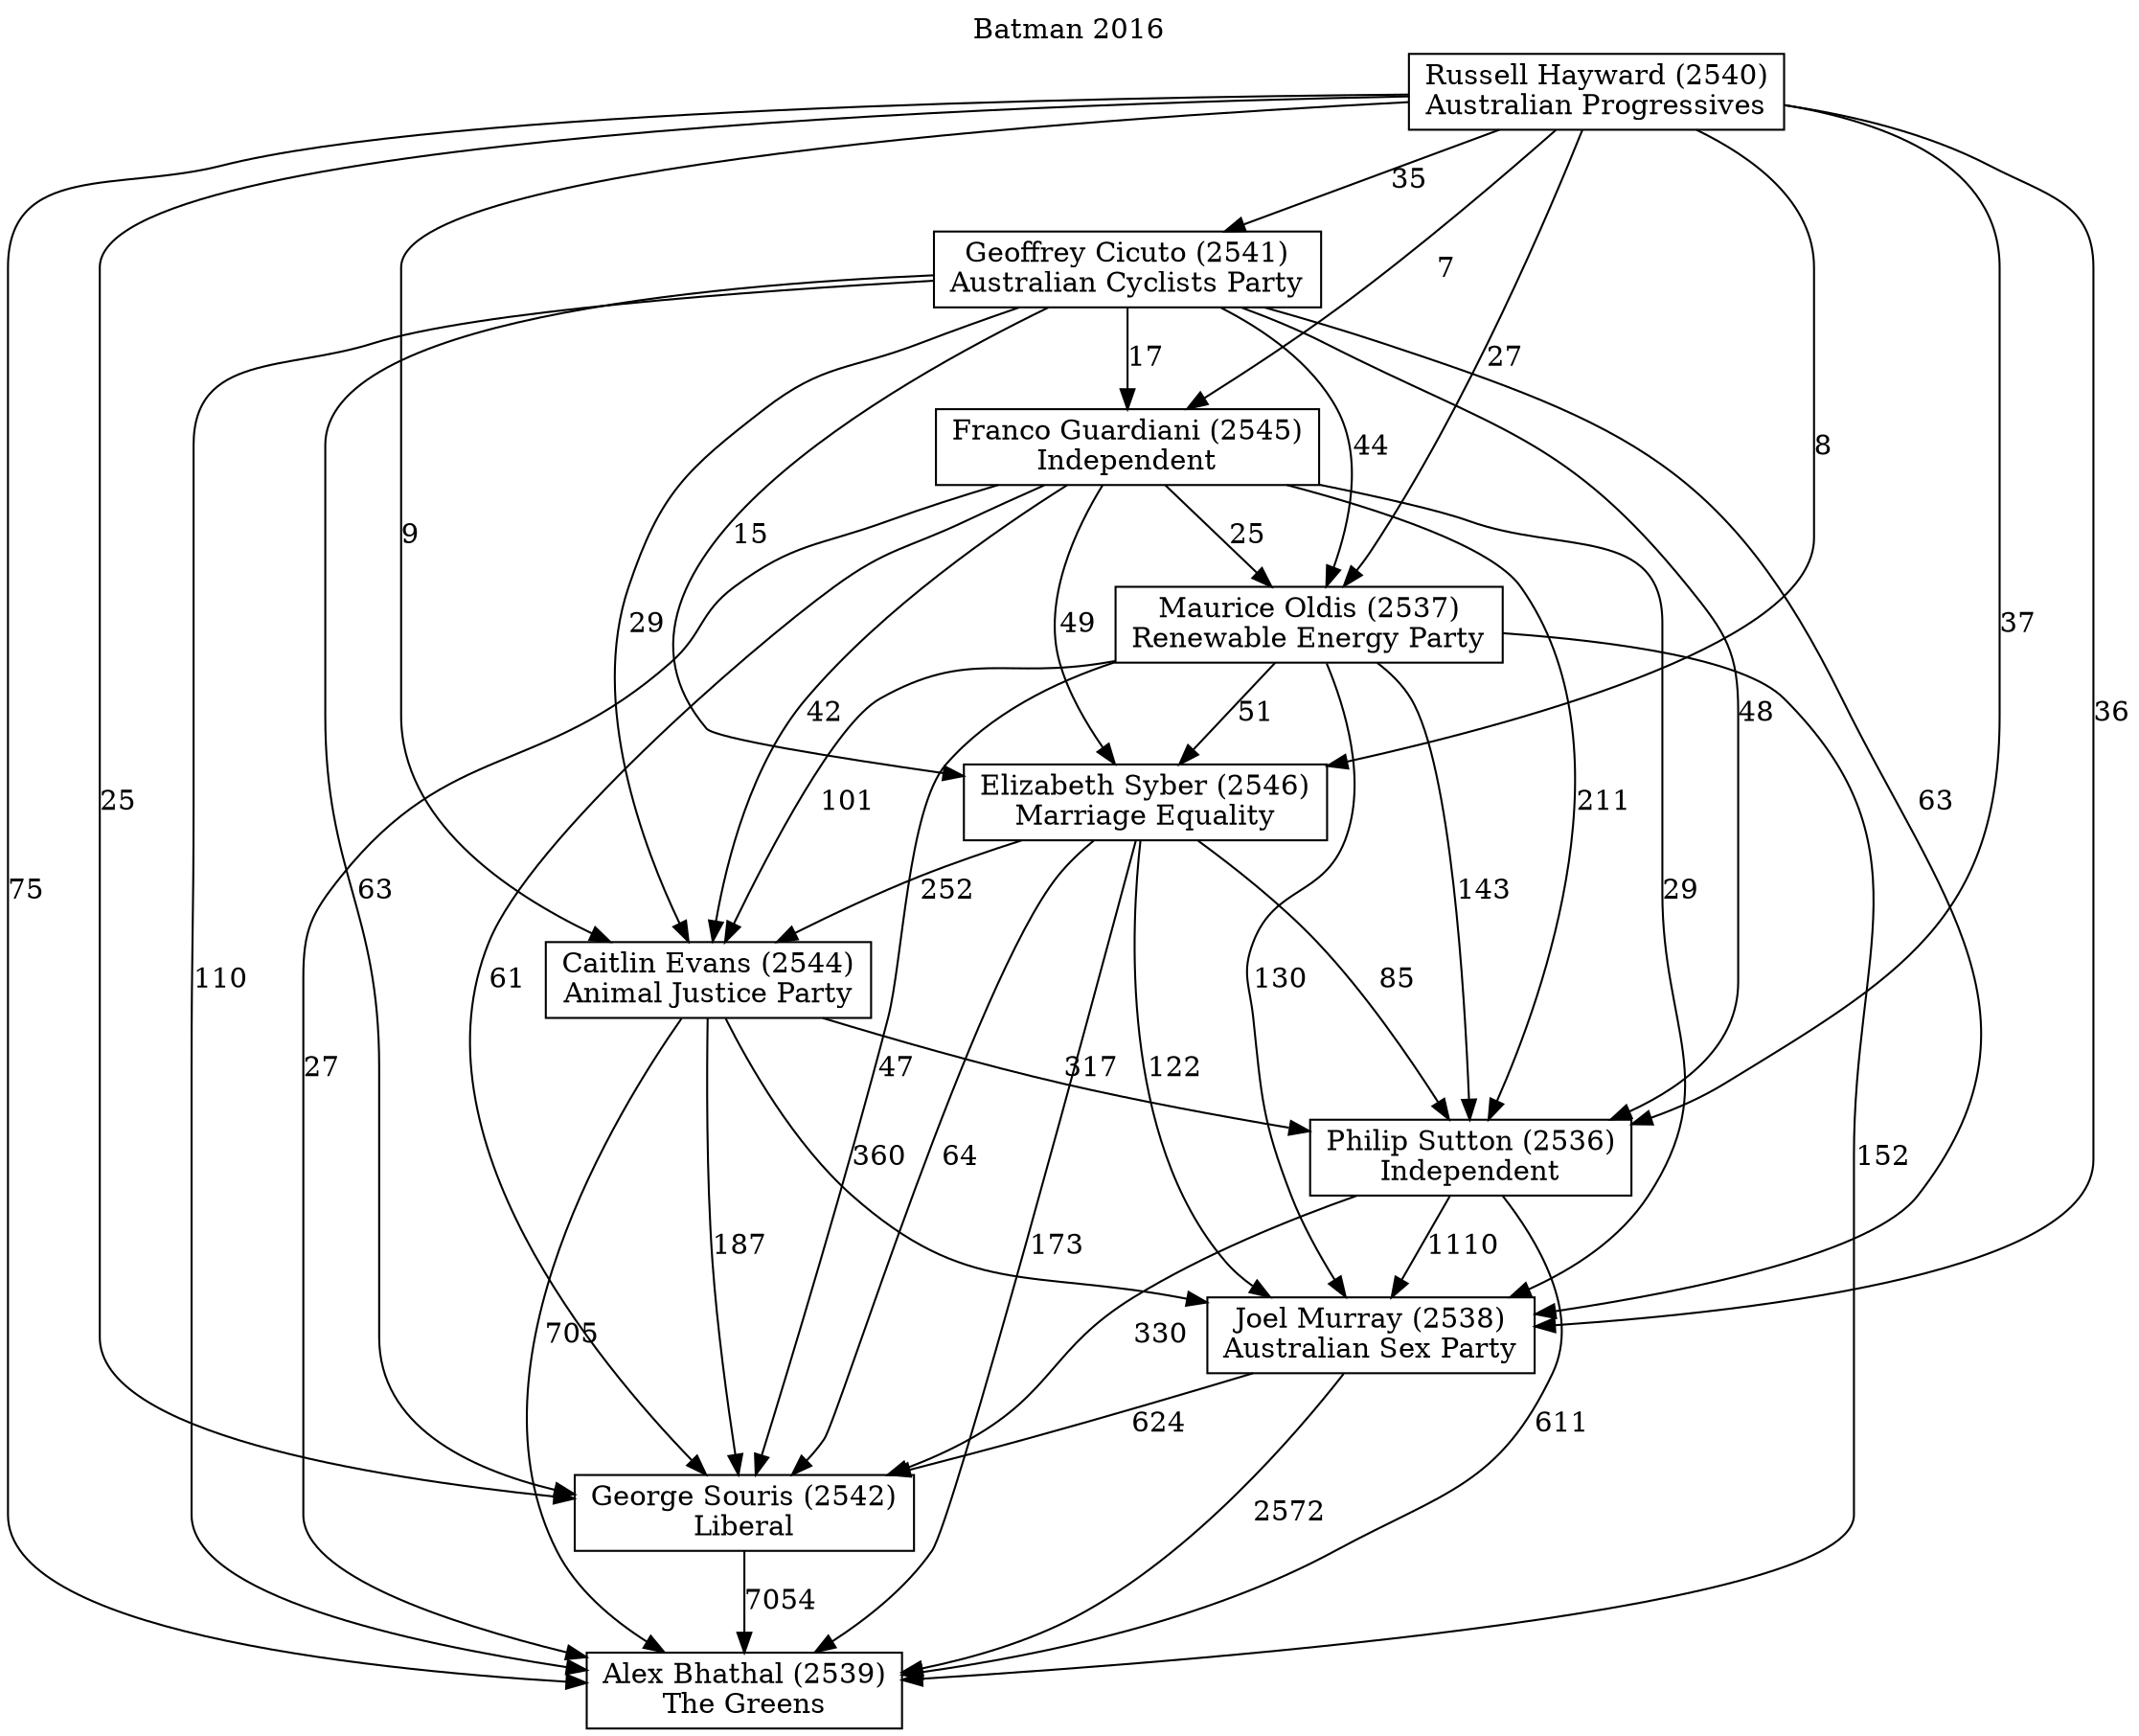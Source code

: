 // House preference flow
digraph "Alex Bhathal (2539)_Batman_2016" {
	graph [label="Batman 2016" labelloc=t mclimit=10]
	node [shape=box]
	"Geoffrey Cicuto (2541)" [label="Geoffrey Cicuto (2541)
Australian Cyclists Party"]
	"Alex Bhathal (2539)" [label="Alex Bhathal (2539)
The Greens"]
	"Joel Murray (2538)" [label="Joel Murray (2538)
Australian Sex Party"]
	"Elizabeth Syber (2546)" [label="Elizabeth Syber (2546)
Marriage Equality"]
	"George Souris (2542)" [label="George Souris (2542)
Liberal"]
	"Russell Hayward (2540)" [label="Russell Hayward (2540)
Australian Progressives"]
	"Caitlin Evans (2544)" [label="Caitlin Evans (2544)
Animal Justice Party"]
	"Franco Guardiani (2545)" [label="Franco Guardiani (2545)
Independent"]
	"Maurice Oldis (2537)" [label="Maurice Oldis (2537)
Renewable Energy Party"]
	"Philip Sutton (2536)" [label="Philip Sutton (2536)
Independent"]
	"Philip Sutton (2536)" -> "Alex Bhathal (2539)" [label=611]
	"Geoffrey Cicuto (2541)" -> "Philip Sutton (2536)" [label=48]
	"Franco Guardiani (2545)" -> "Maurice Oldis (2537)" [label=25]
	"Maurice Oldis (2537)" -> "Philip Sutton (2536)" [label=143]
	"Geoffrey Cicuto (2541)" -> "Maurice Oldis (2537)" [label=44]
	"Geoffrey Cicuto (2541)" -> "Alex Bhathal (2539)" [label=110]
	"Elizabeth Syber (2546)" -> "Caitlin Evans (2544)" [label=252]
	"Geoffrey Cicuto (2541)" -> "George Souris (2542)" [label=63]
	"Maurice Oldis (2537)" -> "Elizabeth Syber (2546)" [label=51]
	"George Souris (2542)" -> "Alex Bhathal (2539)" [label=7054]
	"Philip Sutton (2536)" -> "George Souris (2542)" [label=330]
	"Russell Hayward (2540)" -> "Joel Murray (2538)" [label=36]
	"Geoffrey Cicuto (2541)" -> "Elizabeth Syber (2546)" [label=15]
	"Geoffrey Cicuto (2541)" -> "Franco Guardiani (2545)" [label=17]
	"Maurice Oldis (2537)" -> "Caitlin Evans (2544)" [label=101]
	"Elizabeth Syber (2546)" -> "George Souris (2542)" [label=64]
	"Geoffrey Cicuto (2541)" -> "Joel Murray (2538)" [label=63]
	"Caitlin Evans (2544)" -> "Philip Sutton (2536)" [label=317]
	"Russell Hayward (2540)" -> "Maurice Oldis (2537)" [label=27]
	"Maurice Oldis (2537)" -> "Joel Murray (2538)" [label=130]
	"Russell Hayward (2540)" -> "Geoffrey Cicuto (2541)" [label=35]
	"Russell Hayward (2540)" -> "Franco Guardiani (2545)" [label=7]
	"Philip Sutton (2536)" -> "Joel Murray (2538)" [label=1110]
	"Franco Guardiani (2545)" -> "Alex Bhathal (2539)" [label=27]
	"Joel Murray (2538)" -> "Alex Bhathal (2539)" [label=2572]
	"Franco Guardiani (2545)" -> "Caitlin Evans (2544)" [label=42]
	"Franco Guardiani (2545)" -> "Philip Sutton (2536)" [label=211]
	"Elizabeth Syber (2546)" -> "Alex Bhathal (2539)" [label=173]
	"Russell Hayward (2540)" -> "George Souris (2542)" [label=25]
	"Russell Hayward (2540)" -> "Elizabeth Syber (2546)" [label=8]
	"Caitlin Evans (2544)" -> "Alex Bhathal (2539)" [label=705]
	"Elizabeth Syber (2546)" -> "Joel Murray (2538)" [label=122]
	"Geoffrey Cicuto (2541)" -> "Caitlin Evans (2544)" [label=29]
	"Russell Hayward (2540)" -> "Philip Sutton (2536)" [label=37]
	"Russell Hayward (2540)" -> "Caitlin Evans (2544)" [label=9]
	"Caitlin Evans (2544)" -> "Joel Murray (2538)" [label=360]
	"Caitlin Evans (2544)" -> "George Souris (2542)" [label=187]
	"Elizabeth Syber (2546)" -> "Philip Sutton (2536)" [label=85]
	"Maurice Oldis (2537)" -> "Alex Bhathal (2539)" [label=152]
	"Franco Guardiani (2545)" -> "Elizabeth Syber (2546)" [label=49]
	"Russell Hayward (2540)" -> "Alex Bhathal (2539)" [label=75]
	"Maurice Oldis (2537)" -> "George Souris (2542)" [label=47]
	"Joel Murray (2538)" -> "George Souris (2542)" [label=624]
	"Franco Guardiani (2545)" -> "Joel Murray (2538)" [label=29]
	"Franco Guardiani (2545)" -> "George Souris (2542)" [label=61]
}
